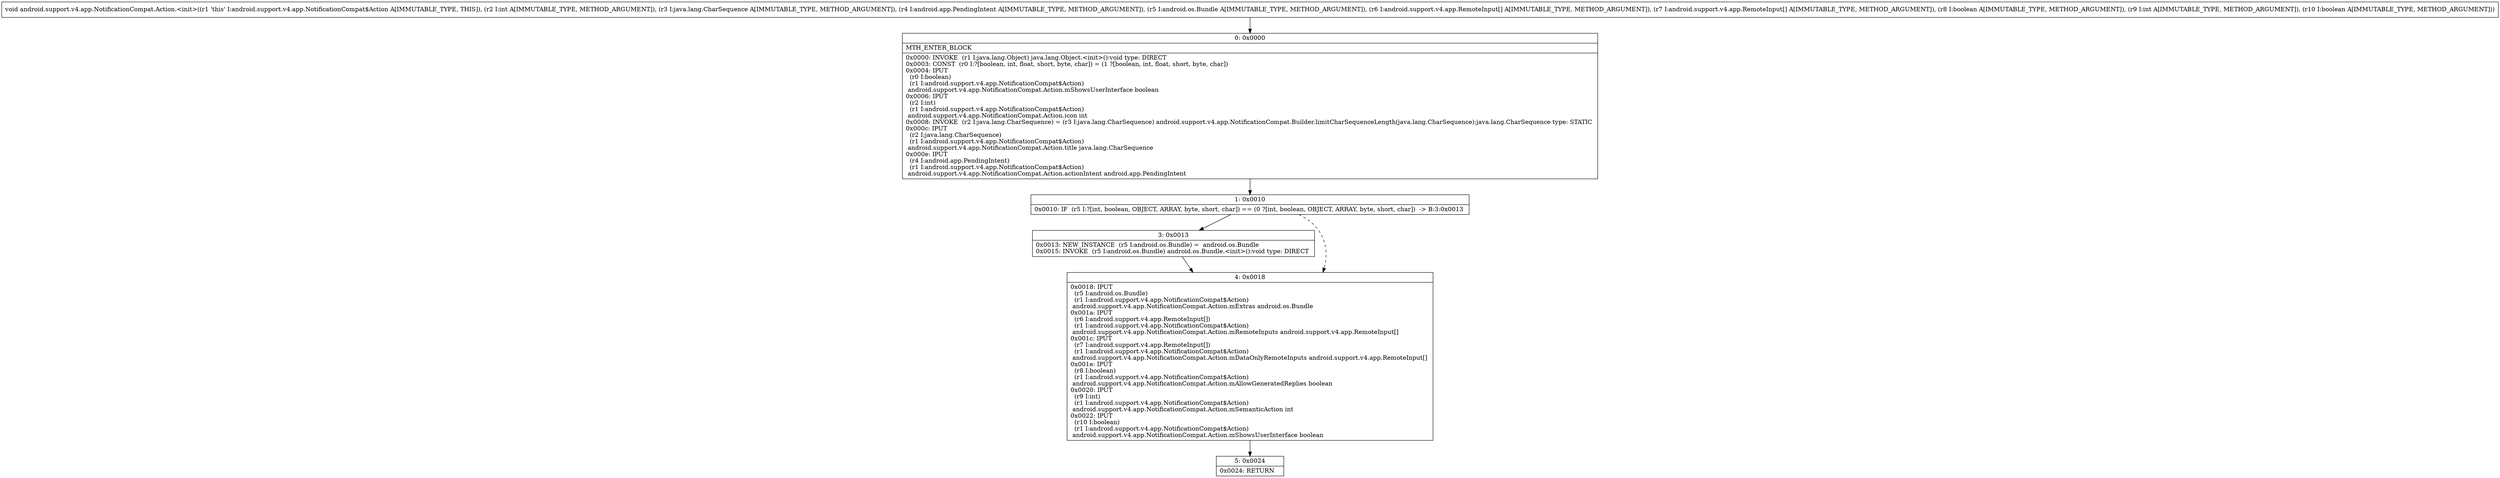 digraph "CFG forandroid.support.v4.app.NotificationCompat.Action.\<init\>(ILjava\/lang\/CharSequence;Landroid\/app\/PendingIntent;Landroid\/os\/Bundle;[Landroid\/support\/v4\/app\/RemoteInput;[Landroid\/support\/v4\/app\/RemoteInput;ZIZ)V" {
Node_0 [shape=record,label="{0\:\ 0x0000|MTH_ENTER_BLOCK\l|0x0000: INVOKE  (r1 I:java.lang.Object) java.lang.Object.\<init\>():void type: DIRECT \l0x0003: CONST  (r0 I:?[boolean, int, float, short, byte, char]) = (1 ?[boolean, int, float, short, byte, char]) \l0x0004: IPUT  \l  (r0 I:boolean)\l  (r1 I:android.support.v4.app.NotificationCompat$Action)\l android.support.v4.app.NotificationCompat.Action.mShowsUserInterface boolean \l0x0006: IPUT  \l  (r2 I:int)\l  (r1 I:android.support.v4.app.NotificationCompat$Action)\l android.support.v4.app.NotificationCompat.Action.icon int \l0x0008: INVOKE  (r2 I:java.lang.CharSequence) = (r3 I:java.lang.CharSequence) android.support.v4.app.NotificationCompat.Builder.limitCharSequenceLength(java.lang.CharSequence):java.lang.CharSequence type: STATIC \l0x000c: IPUT  \l  (r2 I:java.lang.CharSequence)\l  (r1 I:android.support.v4.app.NotificationCompat$Action)\l android.support.v4.app.NotificationCompat.Action.title java.lang.CharSequence \l0x000e: IPUT  \l  (r4 I:android.app.PendingIntent)\l  (r1 I:android.support.v4.app.NotificationCompat$Action)\l android.support.v4.app.NotificationCompat.Action.actionIntent android.app.PendingIntent \l}"];
Node_1 [shape=record,label="{1\:\ 0x0010|0x0010: IF  (r5 I:?[int, boolean, OBJECT, ARRAY, byte, short, char]) == (0 ?[int, boolean, OBJECT, ARRAY, byte, short, char])  \-\> B:3:0x0013 \l}"];
Node_3 [shape=record,label="{3\:\ 0x0013|0x0013: NEW_INSTANCE  (r5 I:android.os.Bundle) =  android.os.Bundle \l0x0015: INVOKE  (r5 I:android.os.Bundle) android.os.Bundle.\<init\>():void type: DIRECT \l}"];
Node_4 [shape=record,label="{4\:\ 0x0018|0x0018: IPUT  \l  (r5 I:android.os.Bundle)\l  (r1 I:android.support.v4.app.NotificationCompat$Action)\l android.support.v4.app.NotificationCompat.Action.mExtras android.os.Bundle \l0x001a: IPUT  \l  (r6 I:android.support.v4.app.RemoteInput[])\l  (r1 I:android.support.v4.app.NotificationCompat$Action)\l android.support.v4.app.NotificationCompat.Action.mRemoteInputs android.support.v4.app.RemoteInput[] \l0x001c: IPUT  \l  (r7 I:android.support.v4.app.RemoteInput[])\l  (r1 I:android.support.v4.app.NotificationCompat$Action)\l android.support.v4.app.NotificationCompat.Action.mDataOnlyRemoteInputs android.support.v4.app.RemoteInput[] \l0x001e: IPUT  \l  (r8 I:boolean)\l  (r1 I:android.support.v4.app.NotificationCompat$Action)\l android.support.v4.app.NotificationCompat.Action.mAllowGeneratedReplies boolean \l0x0020: IPUT  \l  (r9 I:int)\l  (r1 I:android.support.v4.app.NotificationCompat$Action)\l android.support.v4.app.NotificationCompat.Action.mSemanticAction int \l0x0022: IPUT  \l  (r10 I:boolean)\l  (r1 I:android.support.v4.app.NotificationCompat$Action)\l android.support.v4.app.NotificationCompat.Action.mShowsUserInterface boolean \l}"];
Node_5 [shape=record,label="{5\:\ 0x0024|0x0024: RETURN   \l}"];
MethodNode[shape=record,label="{void android.support.v4.app.NotificationCompat.Action.\<init\>((r1 'this' I:android.support.v4.app.NotificationCompat$Action A[IMMUTABLE_TYPE, THIS]), (r2 I:int A[IMMUTABLE_TYPE, METHOD_ARGUMENT]), (r3 I:java.lang.CharSequence A[IMMUTABLE_TYPE, METHOD_ARGUMENT]), (r4 I:android.app.PendingIntent A[IMMUTABLE_TYPE, METHOD_ARGUMENT]), (r5 I:android.os.Bundle A[IMMUTABLE_TYPE, METHOD_ARGUMENT]), (r6 I:android.support.v4.app.RemoteInput[] A[IMMUTABLE_TYPE, METHOD_ARGUMENT]), (r7 I:android.support.v4.app.RemoteInput[] A[IMMUTABLE_TYPE, METHOD_ARGUMENT]), (r8 I:boolean A[IMMUTABLE_TYPE, METHOD_ARGUMENT]), (r9 I:int A[IMMUTABLE_TYPE, METHOD_ARGUMENT]), (r10 I:boolean A[IMMUTABLE_TYPE, METHOD_ARGUMENT])) }"];
MethodNode -> Node_0;
Node_0 -> Node_1;
Node_1 -> Node_3;
Node_1 -> Node_4[style=dashed];
Node_3 -> Node_4;
Node_4 -> Node_5;
}

